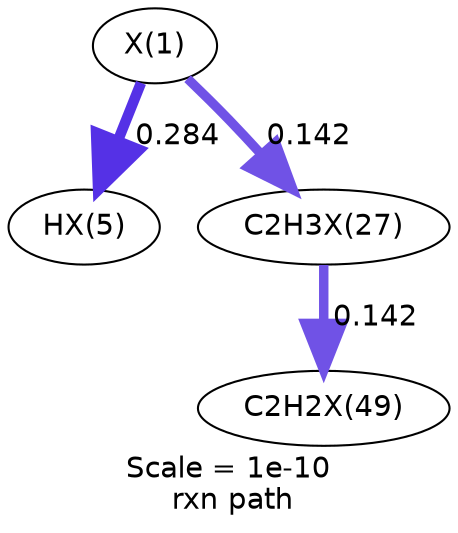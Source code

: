 digraph reaction_paths {
center=1;
s9 -> s10[fontname="Helvetica", style="setlinewidth(5.05)", arrowsize=2.53, color="0.7, 0.784, 0.9"
, label=" 0.284"];
s9 -> s11[fontname="Helvetica", style="setlinewidth(4.53)", arrowsize=2.26, color="0.7, 0.642, 0.9"
, label=" 0.142"];
s11 -> s15[fontname="Helvetica", style="setlinewidth(4.53)", arrowsize=2.26, color="0.7, 0.642, 0.9"
, label=" 0.142"];
s9 [ fontname="Helvetica", label="X(1)"];
s10 [ fontname="Helvetica", label="HX(5)"];
s11 [ fontname="Helvetica", label="C2H3X(27)"];
s15 [ fontname="Helvetica", label="C2H2X(49)"];
 label = "Scale = 1e-10\l rxn path";
 fontname = "Helvetica";
}
